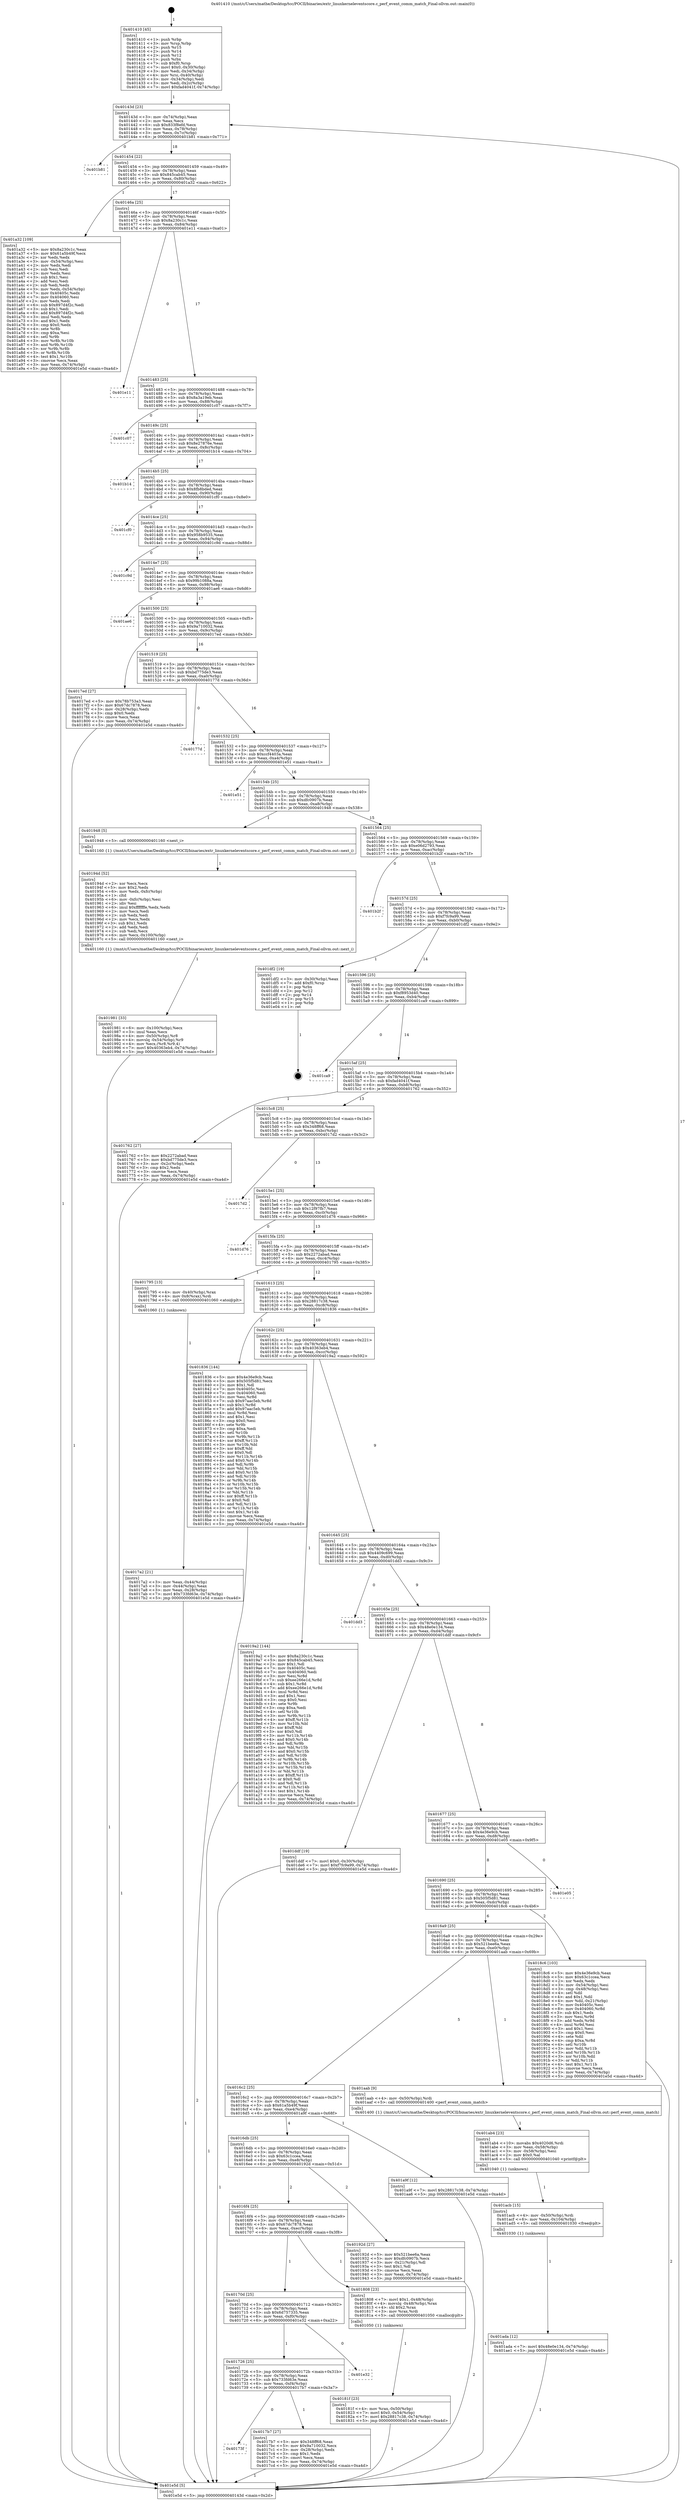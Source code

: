 digraph "0x401410" {
  label = "0x401410 (/mnt/c/Users/mathe/Desktop/tcc/POCII/binaries/extr_linuxkerneleventscore.c_perf_event_comm_match_Final-ollvm.out::main(0))"
  labelloc = "t"
  node[shape=record]

  Entry [label="",width=0.3,height=0.3,shape=circle,fillcolor=black,style=filled]
  "0x40143d" [label="{
     0x40143d [23]\l
     | [instrs]\l
     &nbsp;&nbsp;0x40143d \<+3\>: mov -0x74(%rbp),%eax\l
     &nbsp;&nbsp;0x401440 \<+2\>: mov %eax,%ecx\l
     &nbsp;&nbsp;0x401442 \<+6\>: sub $0x833f8efd,%ecx\l
     &nbsp;&nbsp;0x401448 \<+3\>: mov %eax,-0x78(%rbp)\l
     &nbsp;&nbsp;0x40144b \<+3\>: mov %ecx,-0x7c(%rbp)\l
     &nbsp;&nbsp;0x40144e \<+6\>: je 0000000000401b81 \<main+0x771\>\l
  }"]
  "0x401b81" [label="{
     0x401b81\l
  }", style=dashed]
  "0x401454" [label="{
     0x401454 [22]\l
     | [instrs]\l
     &nbsp;&nbsp;0x401454 \<+5\>: jmp 0000000000401459 \<main+0x49\>\l
     &nbsp;&nbsp;0x401459 \<+3\>: mov -0x78(%rbp),%eax\l
     &nbsp;&nbsp;0x40145c \<+5\>: sub $0x845cab45,%eax\l
     &nbsp;&nbsp;0x401461 \<+3\>: mov %eax,-0x80(%rbp)\l
     &nbsp;&nbsp;0x401464 \<+6\>: je 0000000000401a32 \<main+0x622\>\l
  }"]
  Exit [label="",width=0.3,height=0.3,shape=circle,fillcolor=black,style=filled,peripheries=2]
  "0x401a32" [label="{
     0x401a32 [109]\l
     | [instrs]\l
     &nbsp;&nbsp;0x401a32 \<+5\>: mov $0x8a230c1c,%eax\l
     &nbsp;&nbsp;0x401a37 \<+5\>: mov $0x61a5b49f,%ecx\l
     &nbsp;&nbsp;0x401a3c \<+2\>: xor %edx,%edx\l
     &nbsp;&nbsp;0x401a3e \<+3\>: mov -0x54(%rbp),%esi\l
     &nbsp;&nbsp;0x401a41 \<+2\>: mov %edx,%edi\l
     &nbsp;&nbsp;0x401a43 \<+2\>: sub %esi,%edi\l
     &nbsp;&nbsp;0x401a45 \<+2\>: mov %edx,%esi\l
     &nbsp;&nbsp;0x401a47 \<+3\>: sub $0x1,%esi\l
     &nbsp;&nbsp;0x401a4a \<+2\>: add %esi,%edi\l
     &nbsp;&nbsp;0x401a4c \<+2\>: sub %edi,%edx\l
     &nbsp;&nbsp;0x401a4e \<+3\>: mov %edx,-0x54(%rbp)\l
     &nbsp;&nbsp;0x401a51 \<+7\>: mov 0x40405c,%edx\l
     &nbsp;&nbsp;0x401a58 \<+7\>: mov 0x404060,%esi\l
     &nbsp;&nbsp;0x401a5f \<+2\>: mov %edx,%edi\l
     &nbsp;&nbsp;0x401a61 \<+6\>: sub $0x897d4f2c,%edi\l
     &nbsp;&nbsp;0x401a67 \<+3\>: sub $0x1,%edi\l
     &nbsp;&nbsp;0x401a6a \<+6\>: add $0x897d4f2c,%edi\l
     &nbsp;&nbsp;0x401a70 \<+3\>: imul %edi,%edx\l
     &nbsp;&nbsp;0x401a73 \<+3\>: and $0x1,%edx\l
     &nbsp;&nbsp;0x401a76 \<+3\>: cmp $0x0,%edx\l
     &nbsp;&nbsp;0x401a79 \<+4\>: sete %r8b\l
     &nbsp;&nbsp;0x401a7d \<+3\>: cmp $0xa,%esi\l
     &nbsp;&nbsp;0x401a80 \<+4\>: setl %r9b\l
     &nbsp;&nbsp;0x401a84 \<+3\>: mov %r8b,%r10b\l
     &nbsp;&nbsp;0x401a87 \<+3\>: and %r9b,%r10b\l
     &nbsp;&nbsp;0x401a8a \<+3\>: xor %r9b,%r8b\l
     &nbsp;&nbsp;0x401a8d \<+3\>: or %r8b,%r10b\l
     &nbsp;&nbsp;0x401a90 \<+4\>: test $0x1,%r10b\l
     &nbsp;&nbsp;0x401a94 \<+3\>: cmovne %ecx,%eax\l
     &nbsp;&nbsp;0x401a97 \<+3\>: mov %eax,-0x74(%rbp)\l
     &nbsp;&nbsp;0x401a9a \<+5\>: jmp 0000000000401e5d \<main+0xa4d\>\l
  }"]
  "0x40146a" [label="{
     0x40146a [25]\l
     | [instrs]\l
     &nbsp;&nbsp;0x40146a \<+5\>: jmp 000000000040146f \<main+0x5f\>\l
     &nbsp;&nbsp;0x40146f \<+3\>: mov -0x78(%rbp),%eax\l
     &nbsp;&nbsp;0x401472 \<+5\>: sub $0x8a230c1c,%eax\l
     &nbsp;&nbsp;0x401477 \<+6\>: mov %eax,-0x84(%rbp)\l
     &nbsp;&nbsp;0x40147d \<+6\>: je 0000000000401e11 \<main+0xa01\>\l
  }"]
  "0x401ada" [label="{
     0x401ada [12]\l
     | [instrs]\l
     &nbsp;&nbsp;0x401ada \<+7\>: movl $0x48e0e134,-0x74(%rbp)\l
     &nbsp;&nbsp;0x401ae1 \<+5\>: jmp 0000000000401e5d \<main+0xa4d\>\l
  }"]
  "0x401e11" [label="{
     0x401e11\l
  }", style=dashed]
  "0x401483" [label="{
     0x401483 [25]\l
     | [instrs]\l
     &nbsp;&nbsp;0x401483 \<+5\>: jmp 0000000000401488 \<main+0x78\>\l
     &nbsp;&nbsp;0x401488 \<+3\>: mov -0x78(%rbp),%eax\l
     &nbsp;&nbsp;0x40148b \<+5\>: sub $0x8a3a19eb,%eax\l
     &nbsp;&nbsp;0x401490 \<+6\>: mov %eax,-0x88(%rbp)\l
     &nbsp;&nbsp;0x401496 \<+6\>: je 0000000000401c07 \<main+0x7f7\>\l
  }"]
  "0x401acb" [label="{
     0x401acb [15]\l
     | [instrs]\l
     &nbsp;&nbsp;0x401acb \<+4\>: mov -0x50(%rbp),%rdi\l
     &nbsp;&nbsp;0x401acf \<+6\>: mov %eax,-0x104(%rbp)\l
     &nbsp;&nbsp;0x401ad5 \<+5\>: call 0000000000401030 \<free@plt\>\l
     | [calls]\l
     &nbsp;&nbsp;0x401030 \{1\} (unknown)\l
  }"]
  "0x401c07" [label="{
     0x401c07\l
  }", style=dashed]
  "0x40149c" [label="{
     0x40149c [25]\l
     | [instrs]\l
     &nbsp;&nbsp;0x40149c \<+5\>: jmp 00000000004014a1 \<main+0x91\>\l
     &nbsp;&nbsp;0x4014a1 \<+3\>: mov -0x78(%rbp),%eax\l
     &nbsp;&nbsp;0x4014a4 \<+5\>: sub $0x8e27876e,%eax\l
     &nbsp;&nbsp;0x4014a9 \<+6\>: mov %eax,-0x8c(%rbp)\l
     &nbsp;&nbsp;0x4014af \<+6\>: je 0000000000401b14 \<main+0x704\>\l
  }"]
  "0x401ab4" [label="{
     0x401ab4 [23]\l
     | [instrs]\l
     &nbsp;&nbsp;0x401ab4 \<+10\>: movabs $0x4020d6,%rdi\l
     &nbsp;&nbsp;0x401abe \<+3\>: mov %eax,-0x58(%rbp)\l
     &nbsp;&nbsp;0x401ac1 \<+3\>: mov -0x58(%rbp),%esi\l
     &nbsp;&nbsp;0x401ac4 \<+2\>: mov $0x0,%al\l
     &nbsp;&nbsp;0x401ac6 \<+5\>: call 0000000000401040 \<printf@plt\>\l
     | [calls]\l
     &nbsp;&nbsp;0x401040 \{1\} (unknown)\l
  }"]
  "0x401b14" [label="{
     0x401b14\l
  }", style=dashed]
  "0x4014b5" [label="{
     0x4014b5 [25]\l
     | [instrs]\l
     &nbsp;&nbsp;0x4014b5 \<+5\>: jmp 00000000004014ba \<main+0xaa\>\l
     &nbsp;&nbsp;0x4014ba \<+3\>: mov -0x78(%rbp),%eax\l
     &nbsp;&nbsp;0x4014bd \<+5\>: sub $0x8fb8bded,%eax\l
     &nbsp;&nbsp;0x4014c2 \<+6\>: mov %eax,-0x90(%rbp)\l
     &nbsp;&nbsp;0x4014c8 \<+6\>: je 0000000000401cf0 \<main+0x8e0\>\l
  }"]
  "0x401981" [label="{
     0x401981 [33]\l
     | [instrs]\l
     &nbsp;&nbsp;0x401981 \<+6\>: mov -0x100(%rbp),%ecx\l
     &nbsp;&nbsp;0x401987 \<+3\>: imul %eax,%ecx\l
     &nbsp;&nbsp;0x40198a \<+4\>: mov -0x50(%rbp),%r8\l
     &nbsp;&nbsp;0x40198e \<+4\>: movslq -0x54(%rbp),%r9\l
     &nbsp;&nbsp;0x401992 \<+4\>: mov %ecx,(%r8,%r9,4)\l
     &nbsp;&nbsp;0x401996 \<+7\>: movl $0x40363eb4,-0x74(%rbp)\l
     &nbsp;&nbsp;0x40199d \<+5\>: jmp 0000000000401e5d \<main+0xa4d\>\l
  }"]
  "0x401cf0" [label="{
     0x401cf0\l
  }", style=dashed]
  "0x4014ce" [label="{
     0x4014ce [25]\l
     | [instrs]\l
     &nbsp;&nbsp;0x4014ce \<+5\>: jmp 00000000004014d3 \<main+0xc3\>\l
     &nbsp;&nbsp;0x4014d3 \<+3\>: mov -0x78(%rbp),%eax\l
     &nbsp;&nbsp;0x4014d6 \<+5\>: sub $0x958b9535,%eax\l
     &nbsp;&nbsp;0x4014db \<+6\>: mov %eax,-0x94(%rbp)\l
     &nbsp;&nbsp;0x4014e1 \<+6\>: je 0000000000401c9d \<main+0x88d\>\l
  }"]
  "0x40194d" [label="{
     0x40194d [52]\l
     | [instrs]\l
     &nbsp;&nbsp;0x40194d \<+2\>: xor %ecx,%ecx\l
     &nbsp;&nbsp;0x40194f \<+5\>: mov $0x2,%edx\l
     &nbsp;&nbsp;0x401954 \<+6\>: mov %edx,-0xfc(%rbp)\l
     &nbsp;&nbsp;0x40195a \<+1\>: cltd\l
     &nbsp;&nbsp;0x40195b \<+6\>: mov -0xfc(%rbp),%esi\l
     &nbsp;&nbsp;0x401961 \<+2\>: idiv %esi\l
     &nbsp;&nbsp;0x401963 \<+6\>: imul $0xfffffffe,%edx,%edx\l
     &nbsp;&nbsp;0x401969 \<+2\>: mov %ecx,%edi\l
     &nbsp;&nbsp;0x40196b \<+2\>: sub %edx,%edi\l
     &nbsp;&nbsp;0x40196d \<+2\>: mov %ecx,%edx\l
     &nbsp;&nbsp;0x40196f \<+3\>: sub $0x1,%edx\l
     &nbsp;&nbsp;0x401972 \<+2\>: add %edx,%edi\l
     &nbsp;&nbsp;0x401974 \<+2\>: sub %edi,%ecx\l
     &nbsp;&nbsp;0x401976 \<+6\>: mov %ecx,-0x100(%rbp)\l
     &nbsp;&nbsp;0x40197c \<+5\>: call 0000000000401160 \<next_i\>\l
     | [calls]\l
     &nbsp;&nbsp;0x401160 \{1\} (/mnt/c/Users/mathe/Desktop/tcc/POCII/binaries/extr_linuxkerneleventscore.c_perf_event_comm_match_Final-ollvm.out::next_i)\l
  }"]
  "0x401c9d" [label="{
     0x401c9d\l
  }", style=dashed]
  "0x4014e7" [label="{
     0x4014e7 [25]\l
     | [instrs]\l
     &nbsp;&nbsp;0x4014e7 \<+5\>: jmp 00000000004014ec \<main+0xdc\>\l
     &nbsp;&nbsp;0x4014ec \<+3\>: mov -0x78(%rbp),%eax\l
     &nbsp;&nbsp;0x4014ef \<+5\>: sub $0x99b1088a,%eax\l
     &nbsp;&nbsp;0x4014f4 \<+6\>: mov %eax,-0x98(%rbp)\l
     &nbsp;&nbsp;0x4014fa \<+6\>: je 0000000000401ae6 \<main+0x6d6\>\l
  }"]
  "0x40181f" [label="{
     0x40181f [23]\l
     | [instrs]\l
     &nbsp;&nbsp;0x40181f \<+4\>: mov %rax,-0x50(%rbp)\l
     &nbsp;&nbsp;0x401823 \<+7\>: movl $0x0,-0x54(%rbp)\l
     &nbsp;&nbsp;0x40182a \<+7\>: movl $0x28817c38,-0x74(%rbp)\l
     &nbsp;&nbsp;0x401831 \<+5\>: jmp 0000000000401e5d \<main+0xa4d\>\l
  }"]
  "0x401ae6" [label="{
     0x401ae6\l
  }", style=dashed]
  "0x401500" [label="{
     0x401500 [25]\l
     | [instrs]\l
     &nbsp;&nbsp;0x401500 \<+5\>: jmp 0000000000401505 \<main+0xf5\>\l
     &nbsp;&nbsp;0x401505 \<+3\>: mov -0x78(%rbp),%eax\l
     &nbsp;&nbsp;0x401508 \<+5\>: sub $0x9a710032,%eax\l
     &nbsp;&nbsp;0x40150d \<+6\>: mov %eax,-0x9c(%rbp)\l
     &nbsp;&nbsp;0x401513 \<+6\>: je 00000000004017ed \<main+0x3dd\>\l
  }"]
  "0x40173f" [label="{
     0x40173f\l
  }", style=dashed]
  "0x4017ed" [label="{
     0x4017ed [27]\l
     | [instrs]\l
     &nbsp;&nbsp;0x4017ed \<+5\>: mov $0x78b753a3,%eax\l
     &nbsp;&nbsp;0x4017f2 \<+5\>: mov $0x67dc7878,%ecx\l
     &nbsp;&nbsp;0x4017f7 \<+3\>: mov -0x28(%rbp),%edx\l
     &nbsp;&nbsp;0x4017fa \<+3\>: cmp $0x0,%edx\l
     &nbsp;&nbsp;0x4017fd \<+3\>: cmove %ecx,%eax\l
     &nbsp;&nbsp;0x401800 \<+3\>: mov %eax,-0x74(%rbp)\l
     &nbsp;&nbsp;0x401803 \<+5\>: jmp 0000000000401e5d \<main+0xa4d\>\l
  }"]
  "0x401519" [label="{
     0x401519 [25]\l
     | [instrs]\l
     &nbsp;&nbsp;0x401519 \<+5\>: jmp 000000000040151e \<main+0x10e\>\l
     &nbsp;&nbsp;0x40151e \<+3\>: mov -0x78(%rbp),%eax\l
     &nbsp;&nbsp;0x401521 \<+5\>: sub $0xbd775de3,%eax\l
     &nbsp;&nbsp;0x401526 \<+6\>: mov %eax,-0xa0(%rbp)\l
     &nbsp;&nbsp;0x40152c \<+6\>: je 000000000040177d \<main+0x36d\>\l
  }"]
  "0x4017b7" [label="{
     0x4017b7 [27]\l
     | [instrs]\l
     &nbsp;&nbsp;0x4017b7 \<+5\>: mov $0x348ff68,%eax\l
     &nbsp;&nbsp;0x4017bc \<+5\>: mov $0x9a710032,%ecx\l
     &nbsp;&nbsp;0x4017c1 \<+3\>: mov -0x28(%rbp),%edx\l
     &nbsp;&nbsp;0x4017c4 \<+3\>: cmp $0x1,%edx\l
     &nbsp;&nbsp;0x4017c7 \<+3\>: cmovl %ecx,%eax\l
     &nbsp;&nbsp;0x4017ca \<+3\>: mov %eax,-0x74(%rbp)\l
     &nbsp;&nbsp;0x4017cd \<+5\>: jmp 0000000000401e5d \<main+0xa4d\>\l
  }"]
  "0x40177d" [label="{
     0x40177d\l
  }", style=dashed]
  "0x401532" [label="{
     0x401532 [25]\l
     | [instrs]\l
     &nbsp;&nbsp;0x401532 \<+5\>: jmp 0000000000401537 \<main+0x127\>\l
     &nbsp;&nbsp;0x401537 \<+3\>: mov -0x78(%rbp),%eax\l
     &nbsp;&nbsp;0x40153a \<+5\>: sub $0xccf4403a,%eax\l
     &nbsp;&nbsp;0x40153f \<+6\>: mov %eax,-0xa4(%rbp)\l
     &nbsp;&nbsp;0x401545 \<+6\>: je 0000000000401e51 \<main+0xa41\>\l
  }"]
  "0x401726" [label="{
     0x401726 [25]\l
     | [instrs]\l
     &nbsp;&nbsp;0x401726 \<+5\>: jmp 000000000040172b \<main+0x31b\>\l
     &nbsp;&nbsp;0x40172b \<+3\>: mov -0x78(%rbp),%eax\l
     &nbsp;&nbsp;0x40172e \<+5\>: sub $0x733fd63e,%eax\l
     &nbsp;&nbsp;0x401733 \<+6\>: mov %eax,-0xf4(%rbp)\l
     &nbsp;&nbsp;0x401739 \<+6\>: je 00000000004017b7 \<main+0x3a7\>\l
  }"]
  "0x401e51" [label="{
     0x401e51\l
  }", style=dashed]
  "0x40154b" [label="{
     0x40154b [25]\l
     | [instrs]\l
     &nbsp;&nbsp;0x40154b \<+5\>: jmp 0000000000401550 \<main+0x140\>\l
     &nbsp;&nbsp;0x401550 \<+3\>: mov -0x78(%rbp),%eax\l
     &nbsp;&nbsp;0x401553 \<+5\>: sub $0xdfc0907b,%eax\l
     &nbsp;&nbsp;0x401558 \<+6\>: mov %eax,-0xa8(%rbp)\l
     &nbsp;&nbsp;0x40155e \<+6\>: je 0000000000401948 \<main+0x538\>\l
  }"]
  "0x401e32" [label="{
     0x401e32\l
  }", style=dashed]
  "0x401948" [label="{
     0x401948 [5]\l
     | [instrs]\l
     &nbsp;&nbsp;0x401948 \<+5\>: call 0000000000401160 \<next_i\>\l
     | [calls]\l
     &nbsp;&nbsp;0x401160 \{1\} (/mnt/c/Users/mathe/Desktop/tcc/POCII/binaries/extr_linuxkerneleventscore.c_perf_event_comm_match_Final-ollvm.out::next_i)\l
  }"]
  "0x401564" [label="{
     0x401564 [25]\l
     | [instrs]\l
     &nbsp;&nbsp;0x401564 \<+5\>: jmp 0000000000401569 \<main+0x159\>\l
     &nbsp;&nbsp;0x401569 \<+3\>: mov -0x78(%rbp),%eax\l
     &nbsp;&nbsp;0x40156c \<+5\>: sub $0xe06d2793,%eax\l
     &nbsp;&nbsp;0x401571 \<+6\>: mov %eax,-0xac(%rbp)\l
     &nbsp;&nbsp;0x401577 \<+6\>: je 0000000000401b2f \<main+0x71f\>\l
  }"]
  "0x40170d" [label="{
     0x40170d [25]\l
     | [instrs]\l
     &nbsp;&nbsp;0x40170d \<+5\>: jmp 0000000000401712 \<main+0x302\>\l
     &nbsp;&nbsp;0x401712 \<+3\>: mov -0x78(%rbp),%eax\l
     &nbsp;&nbsp;0x401715 \<+5\>: sub $0x6d757335,%eax\l
     &nbsp;&nbsp;0x40171a \<+6\>: mov %eax,-0xf0(%rbp)\l
     &nbsp;&nbsp;0x401720 \<+6\>: je 0000000000401e32 \<main+0xa22\>\l
  }"]
  "0x401b2f" [label="{
     0x401b2f\l
  }", style=dashed]
  "0x40157d" [label="{
     0x40157d [25]\l
     | [instrs]\l
     &nbsp;&nbsp;0x40157d \<+5\>: jmp 0000000000401582 \<main+0x172\>\l
     &nbsp;&nbsp;0x401582 \<+3\>: mov -0x78(%rbp),%eax\l
     &nbsp;&nbsp;0x401585 \<+5\>: sub $0xf7fc9a99,%eax\l
     &nbsp;&nbsp;0x40158a \<+6\>: mov %eax,-0xb0(%rbp)\l
     &nbsp;&nbsp;0x401590 \<+6\>: je 0000000000401df2 \<main+0x9e2\>\l
  }"]
  "0x401808" [label="{
     0x401808 [23]\l
     | [instrs]\l
     &nbsp;&nbsp;0x401808 \<+7\>: movl $0x1,-0x48(%rbp)\l
     &nbsp;&nbsp;0x40180f \<+4\>: movslq -0x48(%rbp),%rax\l
     &nbsp;&nbsp;0x401813 \<+4\>: shl $0x2,%rax\l
     &nbsp;&nbsp;0x401817 \<+3\>: mov %rax,%rdi\l
     &nbsp;&nbsp;0x40181a \<+5\>: call 0000000000401050 \<malloc@plt\>\l
     | [calls]\l
     &nbsp;&nbsp;0x401050 \{1\} (unknown)\l
  }"]
  "0x401df2" [label="{
     0x401df2 [19]\l
     | [instrs]\l
     &nbsp;&nbsp;0x401df2 \<+3\>: mov -0x30(%rbp),%eax\l
     &nbsp;&nbsp;0x401df5 \<+7\>: add $0xf0,%rsp\l
     &nbsp;&nbsp;0x401dfc \<+1\>: pop %rbx\l
     &nbsp;&nbsp;0x401dfd \<+2\>: pop %r12\l
     &nbsp;&nbsp;0x401dff \<+2\>: pop %r14\l
     &nbsp;&nbsp;0x401e01 \<+2\>: pop %r15\l
     &nbsp;&nbsp;0x401e03 \<+1\>: pop %rbp\l
     &nbsp;&nbsp;0x401e04 \<+1\>: ret\l
  }"]
  "0x401596" [label="{
     0x401596 [25]\l
     | [instrs]\l
     &nbsp;&nbsp;0x401596 \<+5\>: jmp 000000000040159b \<main+0x18b\>\l
     &nbsp;&nbsp;0x40159b \<+3\>: mov -0x78(%rbp),%eax\l
     &nbsp;&nbsp;0x40159e \<+5\>: sub $0xf8953d40,%eax\l
     &nbsp;&nbsp;0x4015a3 \<+6\>: mov %eax,-0xb4(%rbp)\l
     &nbsp;&nbsp;0x4015a9 \<+6\>: je 0000000000401ca9 \<main+0x899\>\l
  }"]
  "0x4016f4" [label="{
     0x4016f4 [25]\l
     | [instrs]\l
     &nbsp;&nbsp;0x4016f4 \<+5\>: jmp 00000000004016f9 \<main+0x2e9\>\l
     &nbsp;&nbsp;0x4016f9 \<+3\>: mov -0x78(%rbp),%eax\l
     &nbsp;&nbsp;0x4016fc \<+5\>: sub $0x67dc7878,%eax\l
     &nbsp;&nbsp;0x401701 \<+6\>: mov %eax,-0xec(%rbp)\l
     &nbsp;&nbsp;0x401707 \<+6\>: je 0000000000401808 \<main+0x3f8\>\l
  }"]
  "0x401ca9" [label="{
     0x401ca9\l
  }", style=dashed]
  "0x4015af" [label="{
     0x4015af [25]\l
     | [instrs]\l
     &nbsp;&nbsp;0x4015af \<+5\>: jmp 00000000004015b4 \<main+0x1a4\>\l
     &nbsp;&nbsp;0x4015b4 \<+3\>: mov -0x78(%rbp),%eax\l
     &nbsp;&nbsp;0x4015b7 \<+5\>: sub $0xfad4041f,%eax\l
     &nbsp;&nbsp;0x4015bc \<+6\>: mov %eax,-0xb8(%rbp)\l
     &nbsp;&nbsp;0x4015c2 \<+6\>: je 0000000000401762 \<main+0x352\>\l
  }"]
  "0x40192d" [label="{
     0x40192d [27]\l
     | [instrs]\l
     &nbsp;&nbsp;0x40192d \<+5\>: mov $0x521bee6a,%eax\l
     &nbsp;&nbsp;0x401932 \<+5\>: mov $0xdfc0907b,%ecx\l
     &nbsp;&nbsp;0x401937 \<+3\>: mov -0x21(%rbp),%dl\l
     &nbsp;&nbsp;0x40193a \<+3\>: test $0x1,%dl\l
     &nbsp;&nbsp;0x40193d \<+3\>: cmovne %ecx,%eax\l
     &nbsp;&nbsp;0x401940 \<+3\>: mov %eax,-0x74(%rbp)\l
     &nbsp;&nbsp;0x401943 \<+5\>: jmp 0000000000401e5d \<main+0xa4d\>\l
  }"]
  "0x401762" [label="{
     0x401762 [27]\l
     | [instrs]\l
     &nbsp;&nbsp;0x401762 \<+5\>: mov $0x2272abad,%eax\l
     &nbsp;&nbsp;0x401767 \<+5\>: mov $0xbd775de3,%ecx\l
     &nbsp;&nbsp;0x40176c \<+3\>: mov -0x2c(%rbp),%edx\l
     &nbsp;&nbsp;0x40176f \<+3\>: cmp $0x2,%edx\l
     &nbsp;&nbsp;0x401772 \<+3\>: cmovne %ecx,%eax\l
     &nbsp;&nbsp;0x401775 \<+3\>: mov %eax,-0x74(%rbp)\l
     &nbsp;&nbsp;0x401778 \<+5\>: jmp 0000000000401e5d \<main+0xa4d\>\l
  }"]
  "0x4015c8" [label="{
     0x4015c8 [25]\l
     | [instrs]\l
     &nbsp;&nbsp;0x4015c8 \<+5\>: jmp 00000000004015cd \<main+0x1bd\>\l
     &nbsp;&nbsp;0x4015cd \<+3\>: mov -0x78(%rbp),%eax\l
     &nbsp;&nbsp;0x4015d0 \<+5\>: sub $0x348ff68,%eax\l
     &nbsp;&nbsp;0x4015d5 \<+6\>: mov %eax,-0xbc(%rbp)\l
     &nbsp;&nbsp;0x4015db \<+6\>: je 00000000004017d2 \<main+0x3c2\>\l
  }"]
  "0x401e5d" [label="{
     0x401e5d [5]\l
     | [instrs]\l
     &nbsp;&nbsp;0x401e5d \<+5\>: jmp 000000000040143d \<main+0x2d\>\l
  }"]
  "0x401410" [label="{
     0x401410 [45]\l
     | [instrs]\l
     &nbsp;&nbsp;0x401410 \<+1\>: push %rbp\l
     &nbsp;&nbsp;0x401411 \<+3\>: mov %rsp,%rbp\l
     &nbsp;&nbsp;0x401414 \<+2\>: push %r15\l
     &nbsp;&nbsp;0x401416 \<+2\>: push %r14\l
     &nbsp;&nbsp;0x401418 \<+2\>: push %r12\l
     &nbsp;&nbsp;0x40141a \<+1\>: push %rbx\l
     &nbsp;&nbsp;0x40141b \<+7\>: sub $0xf0,%rsp\l
     &nbsp;&nbsp;0x401422 \<+7\>: movl $0x0,-0x30(%rbp)\l
     &nbsp;&nbsp;0x401429 \<+3\>: mov %edi,-0x34(%rbp)\l
     &nbsp;&nbsp;0x40142c \<+4\>: mov %rsi,-0x40(%rbp)\l
     &nbsp;&nbsp;0x401430 \<+3\>: mov -0x34(%rbp),%edi\l
     &nbsp;&nbsp;0x401433 \<+3\>: mov %edi,-0x2c(%rbp)\l
     &nbsp;&nbsp;0x401436 \<+7\>: movl $0xfad4041f,-0x74(%rbp)\l
  }"]
  "0x4016db" [label="{
     0x4016db [25]\l
     | [instrs]\l
     &nbsp;&nbsp;0x4016db \<+5\>: jmp 00000000004016e0 \<main+0x2d0\>\l
     &nbsp;&nbsp;0x4016e0 \<+3\>: mov -0x78(%rbp),%eax\l
     &nbsp;&nbsp;0x4016e3 \<+5\>: sub $0x63c1ccea,%eax\l
     &nbsp;&nbsp;0x4016e8 \<+6\>: mov %eax,-0xe8(%rbp)\l
     &nbsp;&nbsp;0x4016ee \<+6\>: je 000000000040192d \<main+0x51d\>\l
  }"]
  "0x4017d2" [label="{
     0x4017d2\l
  }", style=dashed]
  "0x4015e1" [label="{
     0x4015e1 [25]\l
     | [instrs]\l
     &nbsp;&nbsp;0x4015e1 \<+5\>: jmp 00000000004015e6 \<main+0x1d6\>\l
     &nbsp;&nbsp;0x4015e6 \<+3\>: mov -0x78(%rbp),%eax\l
     &nbsp;&nbsp;0x4015e9 \<+5\>: sub $0x12f97fb7,%eax\l
     &nbsp;&nbsp;0x4015ee \<+6\>: mov %eax,-0xc0(%rbp)\l
     &nbsp;&nbsp;0x4015f4 \<+6\>: je 0000000000401d76 \<main+0x966\>\l
  }"]
  "0x401a9f" [label="{
     0x401a9f [12]\l
     | [instrs]\l
     &nbsp;&nbsp;0x401a9f \<+7\>: movl $0x28817c38,-0x74(%rbp)\l
     &nbsp;&nbsp;0x401aa6 \<+5\>: jmp 0000000000401e5d \<main+0xa4d\>\l
  }"]
  "0x401d76" [label="{
     0x401d76\l
  }", style=dashed]
  "0x4015fa" [label="{
     0x4015fa [25]\l
     | [instrs]\l
     &nbsp;&nbsp;0x4015fa \<+5\>: jmp 00000000004015ff \<main+0x1ef\>\l
     &nbsp;&nbsp;0x4015ff \<+3\>: mov -0x78(%rbp),%eax\l
     &nbsp;&nbsp;0x401602 \<+5\>: sub $0x2272abad,%eax\l
     &nbsp;&nbsp;0x401607 \<+6\>: mov %eax,-0xc4(%rbp)\l
     &nbsp;&nbsp;0x40160d \<+6\>: je 0000000000401795 \<main+0x385\>\l
  }"]
  "0x4016c2" [label="{
     0x4016c2 [25]\l
     | [instrs]\l
     &nbsp;&nbsp;0x4016c2 \<+5\>: jmp 00000000004016c7 \<main+0x2b7\>\l
     &nbsp;&nbsp;0x4016c7 \<+3\>: mov -0x78(%rbp),%eax\l
     &nbsp;&nbsp;0x4016ca \<+5\>: sub $0x61a5b49f,%eax\l
     &nbsp;&nbsp;0x4016cf \<+6\>: mov %eax,-0xe4(%rbp)\l
     &nbsp;&nbsp;0x4016d5 \<+6\>: je 0000000000401a9f \<main+0x68f\>\l
  }"]
  "0x401795" [label="{
     0x401795 [13]\l
     | [instrs]\l
     &nbsp;&nbsp;0x401795 \<+4\>: mov -0x40(%rbp),%rax\l
     &nbsp;&nbsp;0x401799 \<+4\>: mov 0x8(%rax),%rdi\l
     &nbsp;&nbsp;0x40179d \<+5\>: call 0000000000401060 \<atoi@plt\>\l
     | [calls]\l
     &nbsp;&nbsp;0x401060 \{1\} (unknown)\l
  }"]
  "0x401613" [label="{
     0x401613 [25]\l
     | [instrs]\l
     &nbsp;&nbsp;0x401613 \<+5\>: jmp 0000000000401618 \<main+0x208\>\l
     &nbsp;&nbsp;0x401618 \<+3\>: mov -0x78(%rbp),%eax\l
     &nbsp;&nbsp;0x40161b \<+5\>: sub $0x28817c38,%eax\l
     &nbsp;&nbsp;0x401620 \<+6\>: mov %eax,-0xc8(%rbp)\l
     &nbsp;&nbsp;0x401626 \<+6\>: je 0000000000401836 \<main+0x426\>\l
  }"]
  "0x4017a2" [label="{
     0x4017a2 [21]\l
     | [instrs]\l
     &nbsp;&nbsp;0x4017a2 \<+3\>: mov %eax,-0x44(%rbp)\l
     &nbsp;&nbsp;0x4017a5 \<+3\>: mov -0x44(%rbp),%eax\l
     &nbsp;&nbsp;0x4017a8 \<+3\>: mov %eax,-0x28(%rbp)\l
     &nbsp;&nbsp;0x4017ab \<+7\>: movl $0x733fd63e,-0x74(%rbp)\l
     &nbsp;&nbsp;0x4017b2 \<+5\>: jmp 0000000000401e5d \<main+0xa4d\>\l
  }"]
  "0x401aab" [label="{
     0x401aab [9]\l
     | [instrs]\l
     &nbsp;&nbsp;0x401aab \<+4\>: mov -0x50(%rbp),%rdi\l
     &nbsp;&nbsp;0x401aaf \<+5\>: call 0000000000401400 \<perf_event_comm_match\>\l
     | [calls]\l
     &nbsp;&nbsp;0x401400 \{1\} (/mnt/c/Users/mathe/Desktop/tcc/POCII/binaries/extr_linuxkerneleventscore.c_perf_event_comm_match_Final-ollvm.out::perf_event_comm_match)\l
  }"]
  "0x401836" [label="{
     0x401836 [144]\l
     | [instrs]\l
     &nbsp;&nbsp;0x401836 \<+5\>: mov $0x4e36e9cb,%eax\l
     &nbsp;&nbsp;0x40183b \<+5\>: mov $0x505f5d81,%ecx\l
     &nbsp;&nbsp;0x401840 \<+2\>: mov $0x1,%dl\l
     &nbsp;&nbsp;0x401842 \<+7\>: mov 0x40405c,%esi\l
     &nbsp;&nbsp;0x401849 \<+7\>: mov 0x404060,%edi\l
     &nbsp;&nbsp;0x401850 \<+3\>: mov %esi,%r8d\l
     &nbsp;&nbsp;0x401853 \<+7\>: sub $0x97aac5eb,%r8d\l
     &nbsp;&nbsp;0x40185a \<+4\>: sub $0x1,%r8d\l
     &nbsp;&nbsp;0x40185e \<+7\>: add $0x97aac5eb,%r8d\l
     &nbsp;&nbsp;0x401865 \<+4\>: imul %r8d,%esi\l
     &nbsp;&nbsp;0x401869 \<+3\>: and $0x1,%esi\l
     &nbsp;&nbsp;0x40186c \<+3\>: cmp $0x0,%esi\l
     &nbsp;&nbsp;0x40186f \<+4\>: sete %r9b\l
     &nbsp;&nbsp;0x401873 \<+3\>: cmp $0xa,%edi\l
     &nbsp;&nbsp;0x401876 \<+4\>: setl %r10b\l
     &nbsp;&nbsp;0x40187a \<+3\>: mov %r9b,%r11b\l
     &nbsp;&nbsp;0x40187d \<+4\>: xor $0xff,%r11b\l
     &nbsp;&nbsp;0x401881 \<+3\>: mov %r10b,%bl\l
     &nbsp;&nbsp;0x401884 \<+3\>: xor $0xff,%bl\l
     &nbsp;&nbsp;0x401887 \<+3\>: xor $0x0,%dl\l
     &nbsp;&nbsp;0x40188a \<+3\>: mov %r11b,%r14b\l
     &nbsp;&nbsp;0x40188d \<+4\>: and $0x0,%r14b\l
     &nbsp;&nbsp;0x401891 \<+3\>: and %dl,%r9b\l
     &nbsp;&nbsp;0x401894 \<+3\>: mov %bl,%r15b\l
     &nbsp;&nbsp;0x401897 \<+4\>: and $0x0,%r15b\l
     &nbsp;&nbsp;0x40189b \<+3\>: and %dl,%r10b\l
     &nbsp;&nbsp;0x40189e \<+3\>: or %r9b,%r14b\l
     &nbsp;&nbsp;0x4018a1 \<+3\>: or %r10b,%r15b\l
     &nbsp;&nbsp;0x4018a4 \<+3\>: xor %r15b,%r14b\l
     &nbsp;&nbsp;0x4018a7 \<+3\>: or %bl,%r11b\l
     &nbsp;&nbsp;0x4018aa \<+4\>: xor $0xff,%r11b\l
     &nbsp;&nbsp;0x4018ae \<+3\>: or $0x0,%dl\l
     &nbsp;&nbsp;0x4018b1 \<+3\>: and %dl,%r11b\l
     &nbsp;&nbsp;0x4018b4 \<+3\>: or %r11b,%r14b\l
     &nbsp;&nbsp;0x4018b7 \<+4\>: test $0x1,%r14b\l
     &nbsp;&nbsp;0x4018bb \<+3\>: cmovne %ecx,%eax\l
     &nbsp;&nbsp;0x4018be \<+3\>: mov %eax,-0x74(%rbp)\l
     &nbsp;&nbsp;0x4018c1 \<+5\>: jmp 0000000000401e5d \<main+0xa4d\>\l
  }"]
  "0x40162c" [label="{
     0x40162c [25]\l
     | [instrs]\l
     &nbsp;&nbsp;0x40162c \<+5\>: jmp 0000000000401631 \<main+0x221\>\l
     &nbsp;&nbsp;0x401631 \<+3\>: mov -0x78(%rbp),%eax\l
     &nbsp;&nbsp;0x401634 \<+5\>: sub $0x40363eb4,%eax\l
     &nbsp;&nbsp;0x401639 \<+6\>: mov %eax,-0xcc(%rbp)\l
     &nbsp;&nbsp;0x40163f \<+6\>: je 00000000004019a2 \<main+0x592\>\l
  }"]
  "0x4016a9" [label="{
     0x4016a9 [25]\l
     | [instrs]\l
     &nbsp;&nbsp;0x4016a9 \<+5\>: jmp 00000000004016ae \<main+0x29e\>\l
     &nbsp;&nbsp;0x4016ae \<+3\>: mov -0x78(%rbp),%eax\l
     &nbsp;&nbsp;0x4016b1 \<+5\>: sub $0x521bee6a,%eax\l
     &nbsp;&nbsp;0x4016b6 \<+6\>: mov %eax,-0xe0(%rbp)\l
     &nbsp;&nbsp;0x4016bc \<+6\>: je 0000000000401aab \<main+0x69b\>\l
  }"]
  "0x4019a2" [label="{
     0x4019a2 [144]\l
     | [instrs]\l
     &nbsp;&nbsp;0x4019a2 \<+5\>: mov $0x8a230c1c,%eax\l
     &nbsp;&nbsp;0x4019a7 \<+5\>: mov $0x845cab45,%ecx\l
     &nbsp;&nbsp;0x4019ac \<+2\>: mov $0x1,%dl\l
     &nbsp;&nbsp;0x4019ae \<+7\>: mov 0x40405c,%esi\l
     &nbsp;&nbsp;0x4019b5 \<+7\>: mov 0x404060,%edi\l
     &nbsp;&nbsp;0x4019bc \<+3\>: mov %esi,%r8d\l
     &nbsp;&nbsp;0x4019bf \<+7\>: sub $0xee266e1d,%r8d\l
     &nbsp;&nbsp;0x4019c6 \<+4\>: sub $0x1,%r8d\l
     &nbsp;&nbsp;0x4019ca \<+7\>: add $0xee266e1d,%r8d\l
     &nbsp;&nbsp;0x4019d1 \<+4\>: imul %r8d,%esi\l
     &nbsp;&nbsp;0x4019d5 \<+3\>: and $0x1,%esi\l
     &nbsp;&nbsp;0x4019d8 \<+3\>: cmp $0x0,%esi\l
     &nbsp;&nbsp;0x4019db \<+4\>: sete %r9b\l
     &nbsp;&nbsp;0x4019df \<+3\>: cmp $0xa,%edi\l
     &nbsp;&nbsp;0x4019e2 \<+4\>: setl %r10b\l
     &nbsp;&nbsp;0x4019e6 \<+3\>: mov %r9b,%r11b\l
     &nbsp;&nbsp;0x4019e9 \<+4\>: xor $0xff,%r11b\l
     &nbsp;&nbsp;0x4019ed \<+3\>: mov %r10b,%bl\l
     &nbsp;&nbsp;0x4019f0 \<+3\>: xor $0xff,%bl\l
     &nbsp;&nbsp;0x4019f3 \<+3\>: xor $0x0,%dl\l
     &nbsp;&nbsp;0x4019f6 \<+3\>: mov %r11b,%r14b\l
     &nbsp;&nbsp;0x4019f9 \<+4\>: and $0x0,%r14b\l
     &nbsp;&nbsp;0x4019fd \<+3\>: and %dl,%r9b\l
     &nbsp;&nbsp;0x401a00 \<+3\>: mov %bl,%r15b\l
     &nbsp;&nbsp;0x401a03 \<+4\>: and $0x0,%r15b\l
     &nbsp;&nbsp;0x401a07 \<+3\>: and %dl,%r10b\l
     &nbsp;&nbsp;0x401a0a \<+3\>: or %r9b,%r14b\l
     &nbsp;&nbsp;0x401a0d \<+3\>: or %r10b,%r15b\l
     &nbsp;&nbsp;0x401a10 \<+3\>: xor %r15b,%r14b\l
     &nbsp;&nbsp;0x401a13 \<+3\>: or %bl,%r11b\l
     &nbsp;&nbsp;0x401a16 \<+4\>: xor $0xff,%r11b\l
     &nbsp;&nbsp;0x401a1a \<+3\>: or $0x0,%dl\l
     &nbsp;&nbsp;0x401a1d \<+3\>: and %dl,%r11b\l
     &nbsp;&nbsp;0x401a20 \<+3\>: or %r11b,%r14b\l
     &nbsp;&nbsp;0x401a23 \<+4\>: test $0x1,%r14b\l
     &nbsp;&nbsp;0x401a27 \<+3\>: cmovne %ecx,%eax\l
     &nbsp;&nbsp;0x401a2a \<+3\>: mov %eax,-0x74(%rbp)\l
     &nbsp;&nbsp;0x401a2d \<+5\>: jmp 0000000000401e5d \<main+0xa4d\>\l
  }"]
  "0x401645" [label="{
     0x401645 [25]\l
     | [instrs]\l
     &nbsp;&nbsp;0x401645 \<+5\>: jmp 000000000040164a \<main+0x23a\>\l
     &nbsp;&nbsp;0x40164a \<+3\>: mov -0x78(%rbp),%eax\l
     &nbsp;&nbsp;0x40164d \<+5\>: sub $0x4409c699,%eax\l
     &nbsp;&nbsp;0x401652 \<+6\>: mov %eax,-0xd0(%rbp)\l
     &nbsp;&nbsp;0x401658 \<+6\>: je 0000000000401dd3 \<main+0x9c3\>\l
  }"]
  "0x4018c6" [label="{
     0x4018c6 [103]\l
     | [instrs]\l
     &nbsp;&nbsp;0x4018c6 \<+5\>: mov $0x4e36e9cb,%eax\l
     &nbsp;&nbsp;0x4018cb \<+5\>: mov $0x63c1ccea,%ecx\l
     &nbsp;&nbsp;0x4018d0 \<+2\>: xor %edx,%edx\l
     &nbsp;&nbsp;0x4018d2 \<+3\>: mov -0x54(%rbp),%esi\l
     &nbsp;&nbsp;0x4018d5 \<+3\>: cmp -0x48(%rbp),%esi\l
     &nbsp;&nbsp;0x4018d8 \<+4\>: setl %dil\l
     &nbsp;&nbsp;0x4018dc \<+4\>: and $0x1,%dil\l
     &nbsp;&nbsp;0x4018e0 \<+4\>: mov %dil,-0x21(%rbp)\l
     &nbsp;&nbsp;0x4018e4 \<+7\>: mov 0x40405c,%esi\l
     &nbsp;&nbsp;0x4018eb \<+8\>: mov 0x404060,%r8d\l
     &nbsp;&nbsp;0x4018f3 \<+3\>: sub $0x1,%edx\l
     &nbsp;&nbsp;0x4018f6 \<+3\>: mov %esi,%r9d\l
     &nbsp;&nbsp;0x4018f9 \<+3\>: add %edx,%r9d\l
     &nbsp;&nbsp;0x4018fc \<+4\>: imul %r9d,%esi\l
     &nbsp;&nbsp;0x401900 \<+3\>: and $0x1,%esi\l
     &nbsp;&nbsp;0x401903 \<+3\>: cmp $0x0,%esi\l
     &nbsp;&nbsp;0x401906 \<+4\>: sete %dil\l
     &nbsp;&nbsp;0x40190a \<+4\>: cmp $0xa,%r8d\l
     &nbsp;&nbsp;0x40190e \<+4\>: setl %r10b\l
     &nbsp;&nbsp;0x401912 \<+3\>: mov %dil,%r11b\l
     &nbsp;&nbsp;0x401915 \<+3\>: and %r10b,%r11b\l
     &nbsp;&nbsp;0x401918 \<+3\>: xor %r10b,%dil\l
     &nbsp;&nbsp;0x40191b \<+3\>: or %dil,%r11b\l
     &nbsp;&nbsp;0x40191e \<+4\>: test $0x1,%r11b\l
     &nbsp;&nbsp;0x401922 \<+3\>: cmovne %ecx,%eax\l
     &nbsp;&nbsp;0x401925 \<+3\>: mov %eax,-0x74(%rbp)\l
     &nbsp;&nbsp;0x401928 \<+5\>: jmp 0000000000401e5d \<main+0xa4d\>\l
  }"]
  "0x401dd3" [label="{
     0x401dd3\l
  }", style=dashed]
  "0x40165e" [label="{
     0x40165e [25]\l
     | [instrs]\l
     &nbsp;&nbsp;0x40165e \<+5\>: jmp 0000000000401663 \<main+0x253\>\l
     &nbsp;&nbsp;0x401663 \<+3\>: mov -0x78(%rbp),%eax\l
     &nbsp;&nbsp;0x401666 \<+5\>: sub $0x48e0e134,%eax\l
     &nbsp;&nbsp;0x40166b \<+6\>: mov %eax,-0xd4(%rbp)\l
     &nbsp;&nbsp;0x401671 \<+6\>: je 0000000000401ddf \<main+0x9cf\>\l
  }"]
  "0x401690" [label="{
     0x401690 [25]\l
     | [instrs]\l
     &nbsp;&nbsp;0x401690 \<+5\>: jmp 0000000000401695 \<main+0x285\>\l
     &nbsp;&nbsp;0x401695 \<+3\>: mov -0x78(%rbp),%eax\l
     &nbsp;&nbsp;0x401698 \<+5\>: sub $0x505f5d81,%eax\l
     &nbsp;&nbsp;0x40169d \<+6\>: mov %eax,-0xdc(%rbp)\l
     &nbsp;&nbsp;0x4016a3 \<+6\>: je 00000000004018c6 \<main+0x4b6\>\l
  }"]
  "0x401ddf" [label="{
     0x401ddf [19]\l
     | [instrs]\l
     &nbsp;&nbsp;0x401ddf \<+7\>: movl $0x0,-0x30(%rbp)\l
     &nbsp;&nbsp;0x401de6 \<+7\>: movl $0xf7fc9a99,-0x74(%rbp)\l
     &nbsp;&nbsp;0x401ded \<+5\>: jmp 0000000000401e5d \<main+0xa4d\>\l
  }"]
  "0x401677" [label="{
     0x401677 [25]\l
     | [instrs]\l
     &nbsp;&nbsp;0x401677 \<+5\>: jmp 000000000040167c \<main+0x26c\>\l
     &nbsp;&nbsp;0x40167c \<+3\>: mov -0x78(%rbp),%eax\l
     &nbsp;&nbsp;0x40167f \<+5\>: sub $0x4e36e9cb,%eax\l
     &nbsp;&nbsp;0x401684 \<+6\>: mov %eax,-0xd8(%rbp)\l
     &nbsp;&nbsp;0x40168a \<+6\>: je 0000000000401e05 \<main+0x9f5\>\l
  }"]
  "0x401e05" [label="{
     0x401e05\l
  }", style=dashed]
  Entry -> "0x401410" [label=" 1"]
  "0x40143d" -> "0x401b81" [label=" 0"]
  "0x40143d" -> "0x401454" [label=" 18"]
  "0x401df2" -> Exit [label=" 1"]
  "0x401454" -> "0x401a32" [label=" 1"]
  "0x401454" -> "0x40146a" [label=" 17"]
  "0x401ddf" -> "0x401e5d" [label=" 1"]
  "0x40146a" -> "0x401e11" [label=" 0"]
  "0x40146a" -> "0x401483" [label=" 17"]
  "0x401ada" -> "0x401e5d" [label=" 1"]
  "0x401483" -> "0x401c07" [label=" 0"]
  "0x401483" -> "0x40149c" [label=" 17"]
  "0x401acb" -> "0x401ada" [label=" 1"]
  "0x40149c" -> "0x401b14" [label=" 0"]
  "0x40149c" -> "0x4014b5" [label=" 17"]
  "0x401ab4" -> "0x401acb" [label=" 1"]
  "0x4014b5" -> "0x401cf0" [label=" 0"]
  "0x4014b5" -> "0x4014ce" [label=" 17"]
  "0x401aab" -> "0x401ab4" [label=" 1"]
  "0x4014ce" -> "0x401c9d" [label=" 0"]
  "0x4014ce" -> "0x4014e7" [label=" 17"]
  "0x401a9f" -> "0x401e5d" [label=" 1"]
  "0x4014e7" -> "0x401ae6" [label=" 0"]
  "0x4014e7" -> "0x401500" [label=" 17"]
  "0x401a32" -> "0x401e5d" [label=" 1"]
  "0x401500" -> "0x4017ed" [label=" 1"]
  "0x401500" -> "0x401519" [label=" 16"]
  "0x4019a2" -> "0x401e5d" [label=" 1"]
  "0x401519" -> "0x40177d" [label=" 0"]
  "0x401519" -> "0x401532" [label=" 16"]
  "0x401981" -> "0x401e5d" [label=" 1"]
  "0x401532" -> "0x401e51" [label=" 0"]
  "0x401532" -> "0x40154b" [label=" 16"]
  "0x401948" -> "0x40194d" [label=" 1"]
  "0x40154b" -> "0x401948" [label=" 1"]
  "0x40154b" -> "0x401564" [label=" 15"]
  "0x40192d" -> "0x401e5d" [label=" 2"]
  "0x401564" -> "0x401b2f" [label=" 0"]
  "0x401564" -> "0x40157d" [label=" 15"]
  "0x401836" -> "0x401e5d" [label=" 2"]
  "0x40157d" -> "0x401df2" [label=" 1"]
  "0x40157d" -> "0x401596" [label=" 14"]
  "0x40181f" -> "0x401e5d" [label=" 1"]
  "0x401596" -> "0x401ca9" [label=" 0"]
  "0x401596" -> "0x4015af" [label=" 14"]
  "0x4017ed" -> "0x401e5d" [label=" 1"]
  "0x4015af" -> "0x401762" [label=" 1"]
  "0x4015af" -> "0x4015c8" [label=" 13"]
  "0x401762" -> "0x401e5d" [label=" 1"]
  "0x401410" -> "0x40143d" [label=" 1"]
  "0x401e5d" -> "0x40143d" [label=" 17"]
  "0x4017b7" -> "0x401e5d" [label=" 1"]
  "0x4015c8" -> "0x4017d2" [label=" 0"]
  "0x4015c8" -> "0x4015e1" [label=" 13"]
  "0x401726" -> "0x4017b7" [label=" 1"]
  "0x4015e1" -> "0x401d76" [label=" 0"]
  "0x4015e1" -> "0x4015fa" [label=" 13"]
  "0x40194d" -> "0x401981" [label=" 1"]
  "0x4015fa" -> "0x401795" [label=" 1"]
  "0x4015fa" -> "0x401613" [label=" 12"]
  "0x401795" -> "0x4017a2" [label=" 1"]
  "0x4017a2" -> "0x401e5d" [label=" 1"]
  "0x40170d" -> "0x401e32" [label=" 0"]
  "0x401613" -> "0x401836" [label=" 2"]
  "0x401613" -> "0x40162c" [label=" 10"]
  "0x4018c6" -> "0x401e5d" [label=" 2"]
  "0x40162c" -> "0x4019a2" [label=" 1"]
  "0x40162c" -> "0x401645" [label=" 9"]
  "0x4016f4" -> "0x401808" [label=" 1"]
  "0x401645" -> "0x401dd3" [label=" 0"]
  "0x401645" -> "0x40165e" [label=" 9"]
  "0x401808" -> "0x40181f" [label=" 1"]
  "0x40165e" -> "0x401ddf" [label=" 1"]
  "0x40165e" -> "0x401677" [label=" 8"]
  "0x4016db" -> "0x40192d" [label=" 2"]
  "0x401677" -> "0x401e05" [label=" 0"]
  "0x401677" -> "0x401690" [label=" 8"]
  "0x4016db" -> "0x4016f4" [label=" 2"]
  "0x401690" -> "0x4018c6" [label=" 2"]
  "0x401690" -> "0x4016a9" [label=" 6"]
  "0x4016f4" -> "0x40170d" [label=" 1"]
  "0x4016a9" -> "0x401aab" [label=" 1"]
  "0x4016a9" -> "0x4016c2" [label=" 5"]
  "0x40170d" -> "0x401726" [label=" 1"]
  "0x4016c2" -> "0x401a9f" [label=" 1"]
  "0x4016c2" -> "0x4016db" [label=" 4"]
  "0x401726" -> "0x40173f" [label=" 0"]
}
